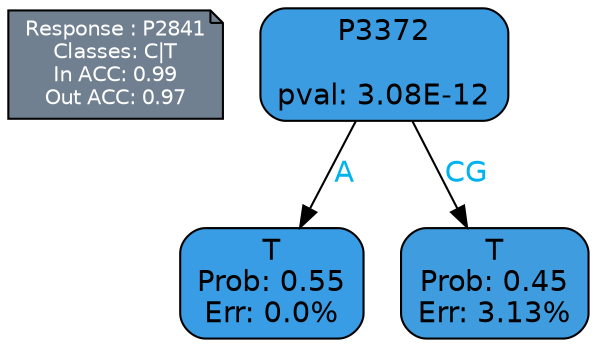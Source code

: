 digraph Tree {
node [shape=box, style="filled, rounded", color="black", fontname=helvetica] ;
graph [ranksep=equally, splines=polylines, bgcolor=transparent, dpi=600] ;
edge [fontname=helvetica] ;
LEGEND [label="Response : P2841
Classes: C|T
In ACC: 0.99
Out ACC: 0.97
",shape=note,align=left,style=filled,fillcolor="slategray",fontcolor="white",fontsize=10];1 [label="P3372

pval: 3.08E-12", fillcolor="#3b9ce2"] ;
2 [label="T
Prob: 0.55
Err: 0.0%", fillcolor="#399de5"] ;
3 [label="T
Prob: 0.45
Err: 3.13%", fillcolor="#3e9cdf"] ;
1 -> 2 [label="A",fontcolor=deepskyblue2] ;
1 -> 3 [label="CG",fontcolor=deepskyblue2] ;
{rank = same; 2;3;}{rank = same; LEGEND;1;}}